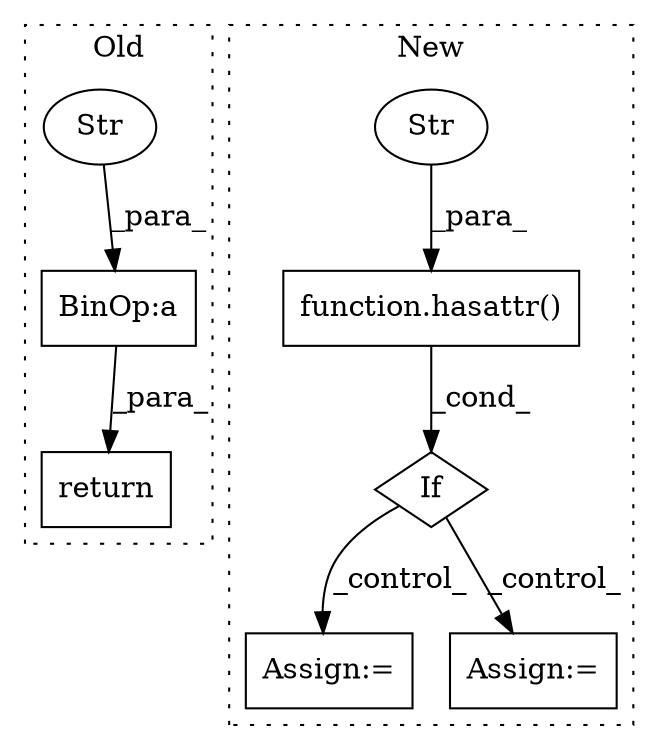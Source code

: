 digraph G {
subgraph cluster0 {
1 [label="return" a="93" s="6520" l="7" shape="box"];
7 [label="BinOp:a" a="82" s="6530" l="3" shape="box"];
8 [label="Str" a="66" s="6527" l="3" shape="ellipse"];
label = "Old";
style="dotted";
}
subgraph cluster1 {
2 [label="function.hasattr()" a="75" s="6871,6893" l="8,1" shape="box"];
3 [label="Str" a="66" s="6884" l="9" shape="ellipse"];
4 [label="If" a="96" s="6868" l="3" shape="diamond"];
5 [label="Assign:=" a="68" s="7046" l="3" shape="box"];
6 [label="Assign:=" a="68" s="7109" l="3" shape="box"];
label = "New";
style="dotted";
}
2 -> 4 [label="_cond_"];
3 -> 2 [label="_para_"];
4 -> 6 [label="_control_"];
4 -> 5 [label="_control_"];
7 -> 1 [label="_para_"];
8 -> 7 [label="_para_"];
}